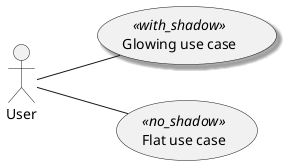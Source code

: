 @startuml

left to right direction

skinparam shadowing<<no_shadow>> false
skinparam shadowing<<with_shadow>> true

actor User
(Glowing use case) <<with_shadow>> as guc
(Flat use case) <<no_shadow>> as fuc
User -- guc
User -- fuc

@enduml
